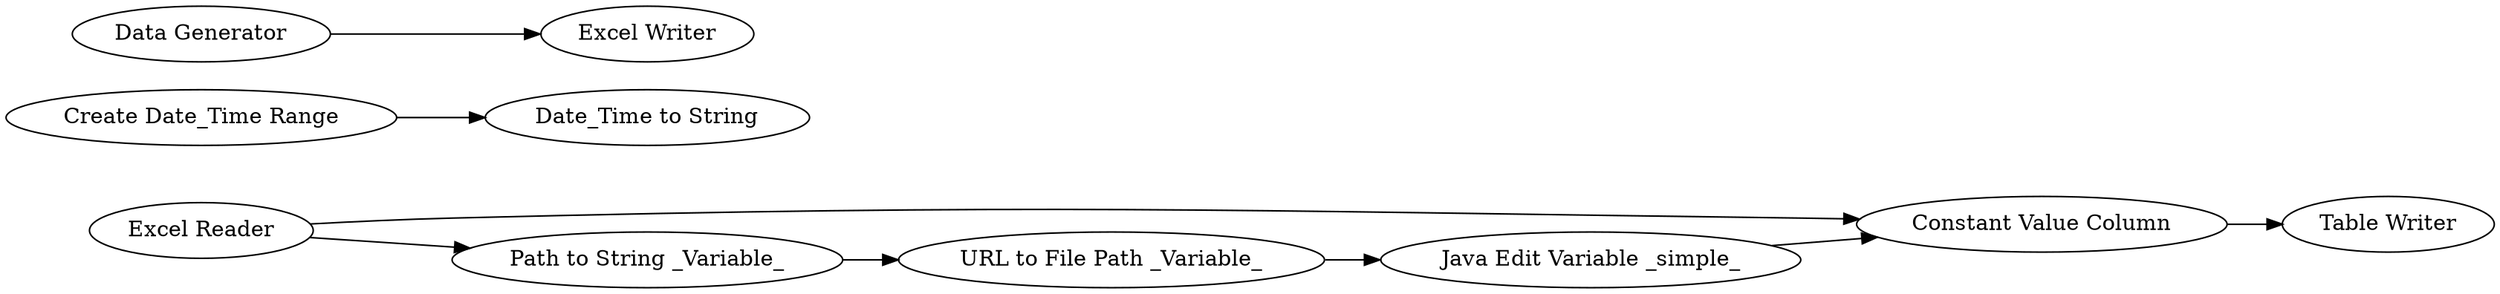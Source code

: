 digraph {
	"-3656868717290589834_31" [label="Java Edit Variable _simple_"]
	"-3656868717290589834_6" [label="Create Date_Time Range"]
	"-3656868717290589834_2" [label="Data Generator"]
	"-3656868717290589834_32" [label="Table Writer"]
	"-3656868717290589834_30" [label="URL to File Path _Variable_"]
	"-3656868717290589834_27" [label="Excel Writer"]
	"-3656868717290589834_28" [label="Excel Reader"]
	"-3656868717290589834_33" [label="Constant Value Column"]
	"-3656868717290589834_29" [label="Path to String _Variable_"]
	"-3656868717290589834_25" [label="Date_Time to String"]
	"-3656868717290589834_30" -> "-3656868717290589834_31"
	"-3656868717290589834_2" -> "-3656868717290589834_27"
	"-3656868717290589834_28" -> "-3656868717290589834_29"
	"-3656868717290589834_31" -> "-3656868717290589834_33"
	"-3656868717290589834_33" -> "-3656868717290589834_32"
	"-3656868717290589834_28" -> "-3656868717290589834_33"
	"-3656868717290589834_29" -> "-3656868717290589834_30"
	"-3656868717290589834_6" -> "-3656868717290589834_25"
	rankdir=LR
}
